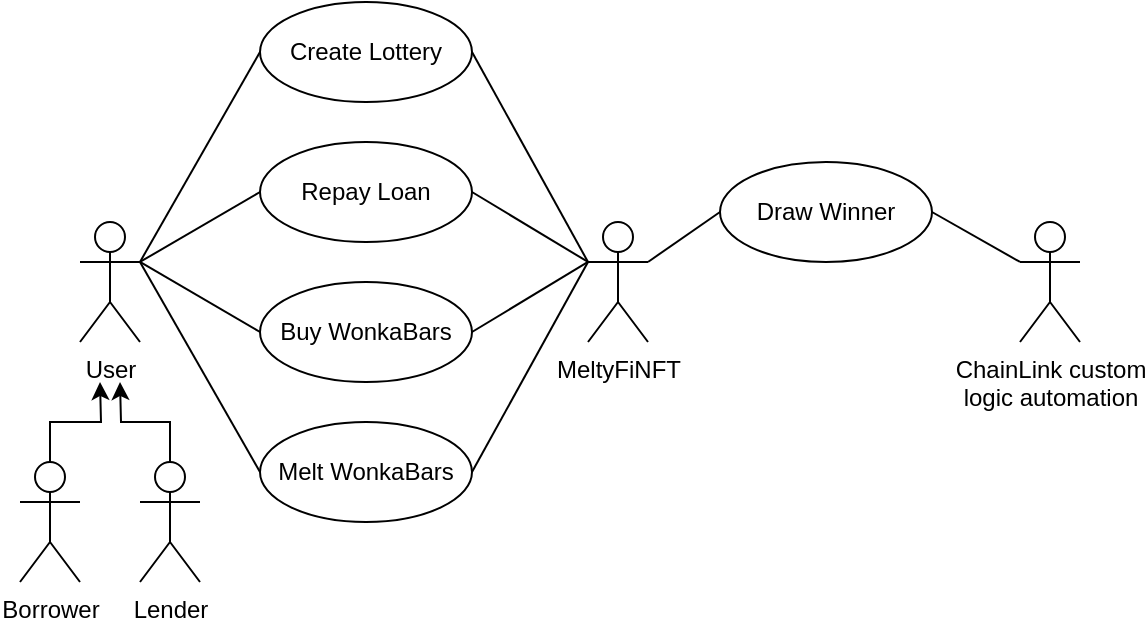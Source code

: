 <mxfile version="20.8.5" type="device"><diagram id="iQQcM1aapzRnua_qFx7N" name="Pagina-1"><mxGraphModel dx="1687" dy="899" grid="1" gridSize="10" guides="1" tooltips="1" connect="1" arrows="1" fold="1" page="1" pageScale="1" pageWidth="827" pageHeight="1169" math="0" shadow="0"><root><mxCell id="0"/><mxCell id="1" parent="0"/><mxCell id="qrXhg4J9IIb7K6ypiAMy-10" value="Create Lottery" style="ellipse;whiteSpace=wrap;html=1;" vertex="1" parent="1"><mxGeometry x="220" y="240" width="106" height="50" as="geometry"/></mxCell><mxCell id="qrXhg4J9IIb7K6ypiAMy-11" value="Repay Loan" style="ellipse;whiteSpace=wrap;html=1;" vertex="1" parent="1"><mxGeometry x="220" y="310" width="106" height="50" as="geometry"/></mxCell><mxCell id="qrXhg4J9IIb7K6ypiAMy-12" value="Buy WonkaBars" style="ellipse;whiteSpace=wrap;html=1;" vertex="1" parent="1"><mxGeometry x="220" y="380" width="106" height="50" as="geometry"/></mxCell><mxCell id="qrXhg4J9IIb7K6ypiAMy-13" value="Melt WonkaBars" style="ellipse;whiteSpace=wrap;html=1;" vertex="1" parent="1"><mxGeometry x="220" y="450" width="106" height="50" as="geometry"/></mxCell><mxCell id="qrXhg4J9IIb7K6ypiAMy-14" value="MeltyFiNFT" style="shape=umlActor;html=1;verticalLabelPosition=bottom;verticalAlign=top;align=center;" vertex="1" parent="1"><mxGeometry x="384" y="350" width="30" height="60" as="geometry"/></mxCell><mxCell id="qrXhg4J9IIb7K6ypiAMy-15" value="" style="edgeStyle=none;html=1;endArrow=none;verticalAlign=bottom;rounded=0;exitX=1;exitY=0.333;exitDx=0;exitDy=0;exitPerimeter=0;entryX=0;entryY=0.5;entryDx=0;entryDy=0;" edge="1" parent="1" source="qrXhg4J9IIb7K6ypiAMy-1" target="qrXhg4J9IIb7K6ypiAMy-10"><mxGeometry width="160" relative="1" as="geometry"><mxPoint x="280" y="450" as="sourcePoint"/><mxPoint x="440" y="450" as="targetPoint"/></mxGeometry></mxCell><mxCell id="qrXhg4J9IIb7K6ypiAMy-16" value="" style="edgeStyle=none;html=1;endArrow=none;verticalAlign=bottom;rounded=0;entryX=0;entryY=0.5;entryDx=0;entryDy=0;exitX=1;exitY=0.333;exitDx=0;exitDy=0;exitPerimeter=0;" edge="1" parent="1" source="qrXhg4J9IIb7K6ypiAMy-1" target="qrXhg4J9IIb7K6ypiAMy-11"><mxGeometry width="160" relative="1" as="geometry"><mxPoint x="70" y="350" as="sourcePoint"/><mxPoint x="230.0" y="275" as="targetPoint"/></mxGeometry></mxCell><mxCell id="qrXhg4J9IIb7K6ypiAMy-17" value="" style="edgeStyle=none;html=1;endArrow=none;verticalAlign=bottom;rounded=0;entryX=0;entryY=0.5;entryDx=0;entryDy=0;exitX=1;exitY=0.333;exitDx=0;exitDy=0;exitPerimeter=0;" edge="1" parent="1" source="qrXhg4J9IIb7K6ypiAMy-1" target="qrXhg4J9IIb7K6ypiAMy-12"><mxGeometry width="160" relative="1" as="geometry"><mxPoint x="70" y="350" as="sourcePoint"/><mxPoint x="230.0" y="345" as="targetPoint"/></mxGeometry></mxCell><mxCell id="qrXhg4J9IIb7K6ypiAMy-19" value="" style="edgeStyle=none;html=1;endArrow=none;verticalAlign=bottom;rounded=0;exitX=1;exitY=0.333;exitDx=0;exitDy=0;exitPerimeter=0;entryX=0;entryY=0.5;entryDx=0;entryDy=0;" edge="1" parent="1" source="qrXhg4J9IIb7K6ypiAMy-1" target="qrXhg4J9IIb7K6ypiAMy-13"><mxGeometry width="160" relative="1" as="geometry"><mxPoint x="170" y="390" as="sourcePoint"/><mxPoint x="330" y="390" as="targetPoint"/></mxGeometry></mxCell><mxCell id="qrXhg4J9IIb7K6ypiAMy-20" value="" style="edgeStyle=none;html=1;endArrow=none;verticalAlign=bottom;rounded=0;exitX=1;exitY=0.5;exitDx=0;exitDy=0;entryX=0;entryY=0.333;entryDx=0;entryDy=0;entryPerimeter=0;" edge="1" parent="1" source="qrXhg4J9IIb7K6ypiAMy-13" target="qrXhg4J9IIb7K6ypiAMy-14"><mxGeometry width="160" relative="1" as="geometry"><mxPoint x="340" y="360" as="sourcePoint"/><mxPoint x="550" y="570" as="targetPoint"/></mxGeometry></mxCell><mxCell id="qrXhg4J9IIb7K6ypiAMy-21" value="" style="edgeStyle=none;html=1;endArrow=none;verticalAlign=bottom;rounded=0;exitX=1;exitY=0.5;exitDx=0;exitDy=0;entryX=0;entryY=0.333;entryDx=0;entryDy=0;entryPerimeter=0;" edge="1" parent="1" source="qrXhg4J9IIb7K6ypiAMy-11" target="qrXhg4J9IIb7K6ypiAMy-14"><mxGeometry width="160" relative="1" as="geometry"><mxPoint x="340" y="360" as="sourcePoint"/><mxPoint x="500" y="360" as="targetPoint"/></mxGeometry></mxCell><mxCell id="qrXhg4J9IIb7K6ypiAMy-22" value="" style="edgeStyle=none;html=1;endArrow=none;verticalAlign=bottom;rounded=0;exitX=1;exitY=0.5;exitDx=0;exitDy=0;entryX=0;entryY=0.333;entryDx=0;entryDy=0;entryPerimeter=0;" edge="1" parent="1" source="qrXhg4J9IIb7K6ypiAMy-12" target="qrXhg4J9IIb7K6ypiAMy-14"><mxGeometry width="160" relative="1" as="geometry"><mxPoint x="340" y="360" as="sourcePoint"/><mxPoint x="500" y="360" as="targetPoint"/></mxGeometry></mxCell><mxCell id="qrXhg4J9IIb7K6ypiAMy-23" value="" style="edgeStyle=none;html=1;endArrow=none;verticalAlign=bottom;rounded=0;exitX=1;exitY=0.5;exitDx=0;exitDy=0;entryX=0;entryY=0.333;entryDx=0;entryDy=0;entryPerimeter=0;" edge="1" parent="1" source="qrXhg4J9IIb7K6ypiAMy-10" target="qrXhg4J9IIb7K6ypiAMy-14"><mxGeometry width="160" relative="1" as="geometry"><mxPoint x="340" y="360" as="sourcePoint"/><mxPoint x="500" y="360" as="targetPoint"/></mxGeometry></mxCell><mxCell id="qrXhg4J9IIb7K6ypiAMy-25" value="" style="group" vertex="1" connectable="0" parent="1"><mxGeometry x="100" y="350" width="90" height="180" as="geometry"/></mxCell><mxCell id="qrXhg4J9IIb7K6ypiAMy-1" value="User" style="shape=umlActor;html=1;verticalLabelPosition=bottom;verticalAlign=top;align=center;" vertex="1" parent="qrXhg4J9IIb7K6ypiAMy-25"><mxGeometry x="30" width="30" height="60" as="geometry"/></mxCell><mxCell id="qrXhg4J9IIb7K6ypiAMy-7" style="edgeStyle=orthogonalEdgeStyle;rounded=0;orthogonalLoop=1;jettySize=auto;html=1;exitX=0.5;exitY=0;exitDx=0;exitDy=0;exitPerimeter=0;" edge="1" parent="qrXhg4J9IIb7K6ypiAMy-25" source="qrXhg4J9IIb7K6ypiAMy-2"><mxGeometry relative="1" as="geometry"><mxPoint x="50" y="80" as="targetPoint"/></mxGeometry></mxCell><mxCell id="qrXhg4J9IIb7K6ypiAMy-2" value="Lender" style="shape=umlActor;html=1;verticalLabelPosition=bottom;verticalAlign=top;align=center;" vertex="1" parent="qrXhg4J9IIb7K6ypiAMy-25"><mxGeometry x="60" y="120" width="30" height="60" as="geometry"/></mxCell><mxCell id="qrXhg4J9IIb7K6ypiAMy-6" style="edgeStyle=orthogonalEdgeStyle;rounded=0;orthogonalLoop=1;jettySize=auto;html=1;exitX=0.5;exitY=0;exitDx=0;exitDy=0;exitPerimeter=0;" edge="1" parent="qrXhg4J9IIb7K6ypiAMy-25" source="qrXhg4J9IIb7K6ypiAMy-3"><mxGeometry relative="1" as="geometry"><mxPoint x="40" y="80" as="targetPoint"/></mxGeometry></mxCell><mxCell id="qrXhg4J9IIb7K6ypiAMy-3" value="Borrower" style="shape=umlActor;html=1;verticalLabelPosition=bottom;verticalAlign=top;align=center;" vertex="1" parent="qrXhg4J9IIb7K6ypiAMy-25"><mxGeometry y="120" width="30" height="60" as="geometry"/></mxCell><mxCell id="qrXhg4J9IIb7K6ypiAMy-26" value="ChainLink custom&lt;br&gt;logic automation" style="shape=umlActor;html=1;verticalLabelPosition=bottom;verticalAlign=top;align=center;" vertex="1" parent="1"><mxGeometry x="600" y="350" width="30" height="60" as="geometry"/></mxCell><mxCell id="qrXhg4J9IIb7K6ypiAMy-27" value="Draw Winner" style="ellipse;whiteSpace=wrap;html=1;" vertex="1" parent="1"><mxGeometry x="450" y="320" width="106" height="50" as="geometry"/></mxCell><mxCell id="qrXhg4J9IIb7K6ypiAMy-28" value="" style="edgeStyle=none;html=1;endArrow=none;verticalAlign=bottom;rounded=0;entryX=0;entryY=0.333;entryDx=0;entryDy=0;entryPerimeter=0;exitX=1;exitY=0.5;exitDx=0;exitDy=0;" edge="1" parent="1" source="qrXhg4J9IIb7K6ypiAMy-27" target="qrXhg4J9IIb7K6ypiAMy-26"><mxGeometry width="160" relative="1" as="geometry"><mxPoint x="560" y="360" as="sourcePoint"/><mxPoint x="720" y="360" as="targetPoint"/></mxGeometry></mxCell><mxCell id="qrXhg4J9IIb7K6ypiAMy-29" value="" style="edgeStyle=none;html=1;endArrow=none;verticalAlign=bottom;rounded=0;exitX=1;exitY=0.333;exitDx=0;exitDy=0;exitPerimeter=0;entryX=0;entryY=0.5;entryDx=0;entryDy=0;" edge="1" parent="1" source="qrXhg4J9IIb7K6ypiAMy-14" target="qrXhg4J9IIb7K6ypiAMy-27"><mxGeometry width="160" relative="1" as="geometry"><mxPoint x="560" y="360" as="sourcePoint"/><mxPoint x="530" y="290" as="targetPoint"/></mxGeometry></mxCell></root></mxGraphModel></diagram></mxfile>
